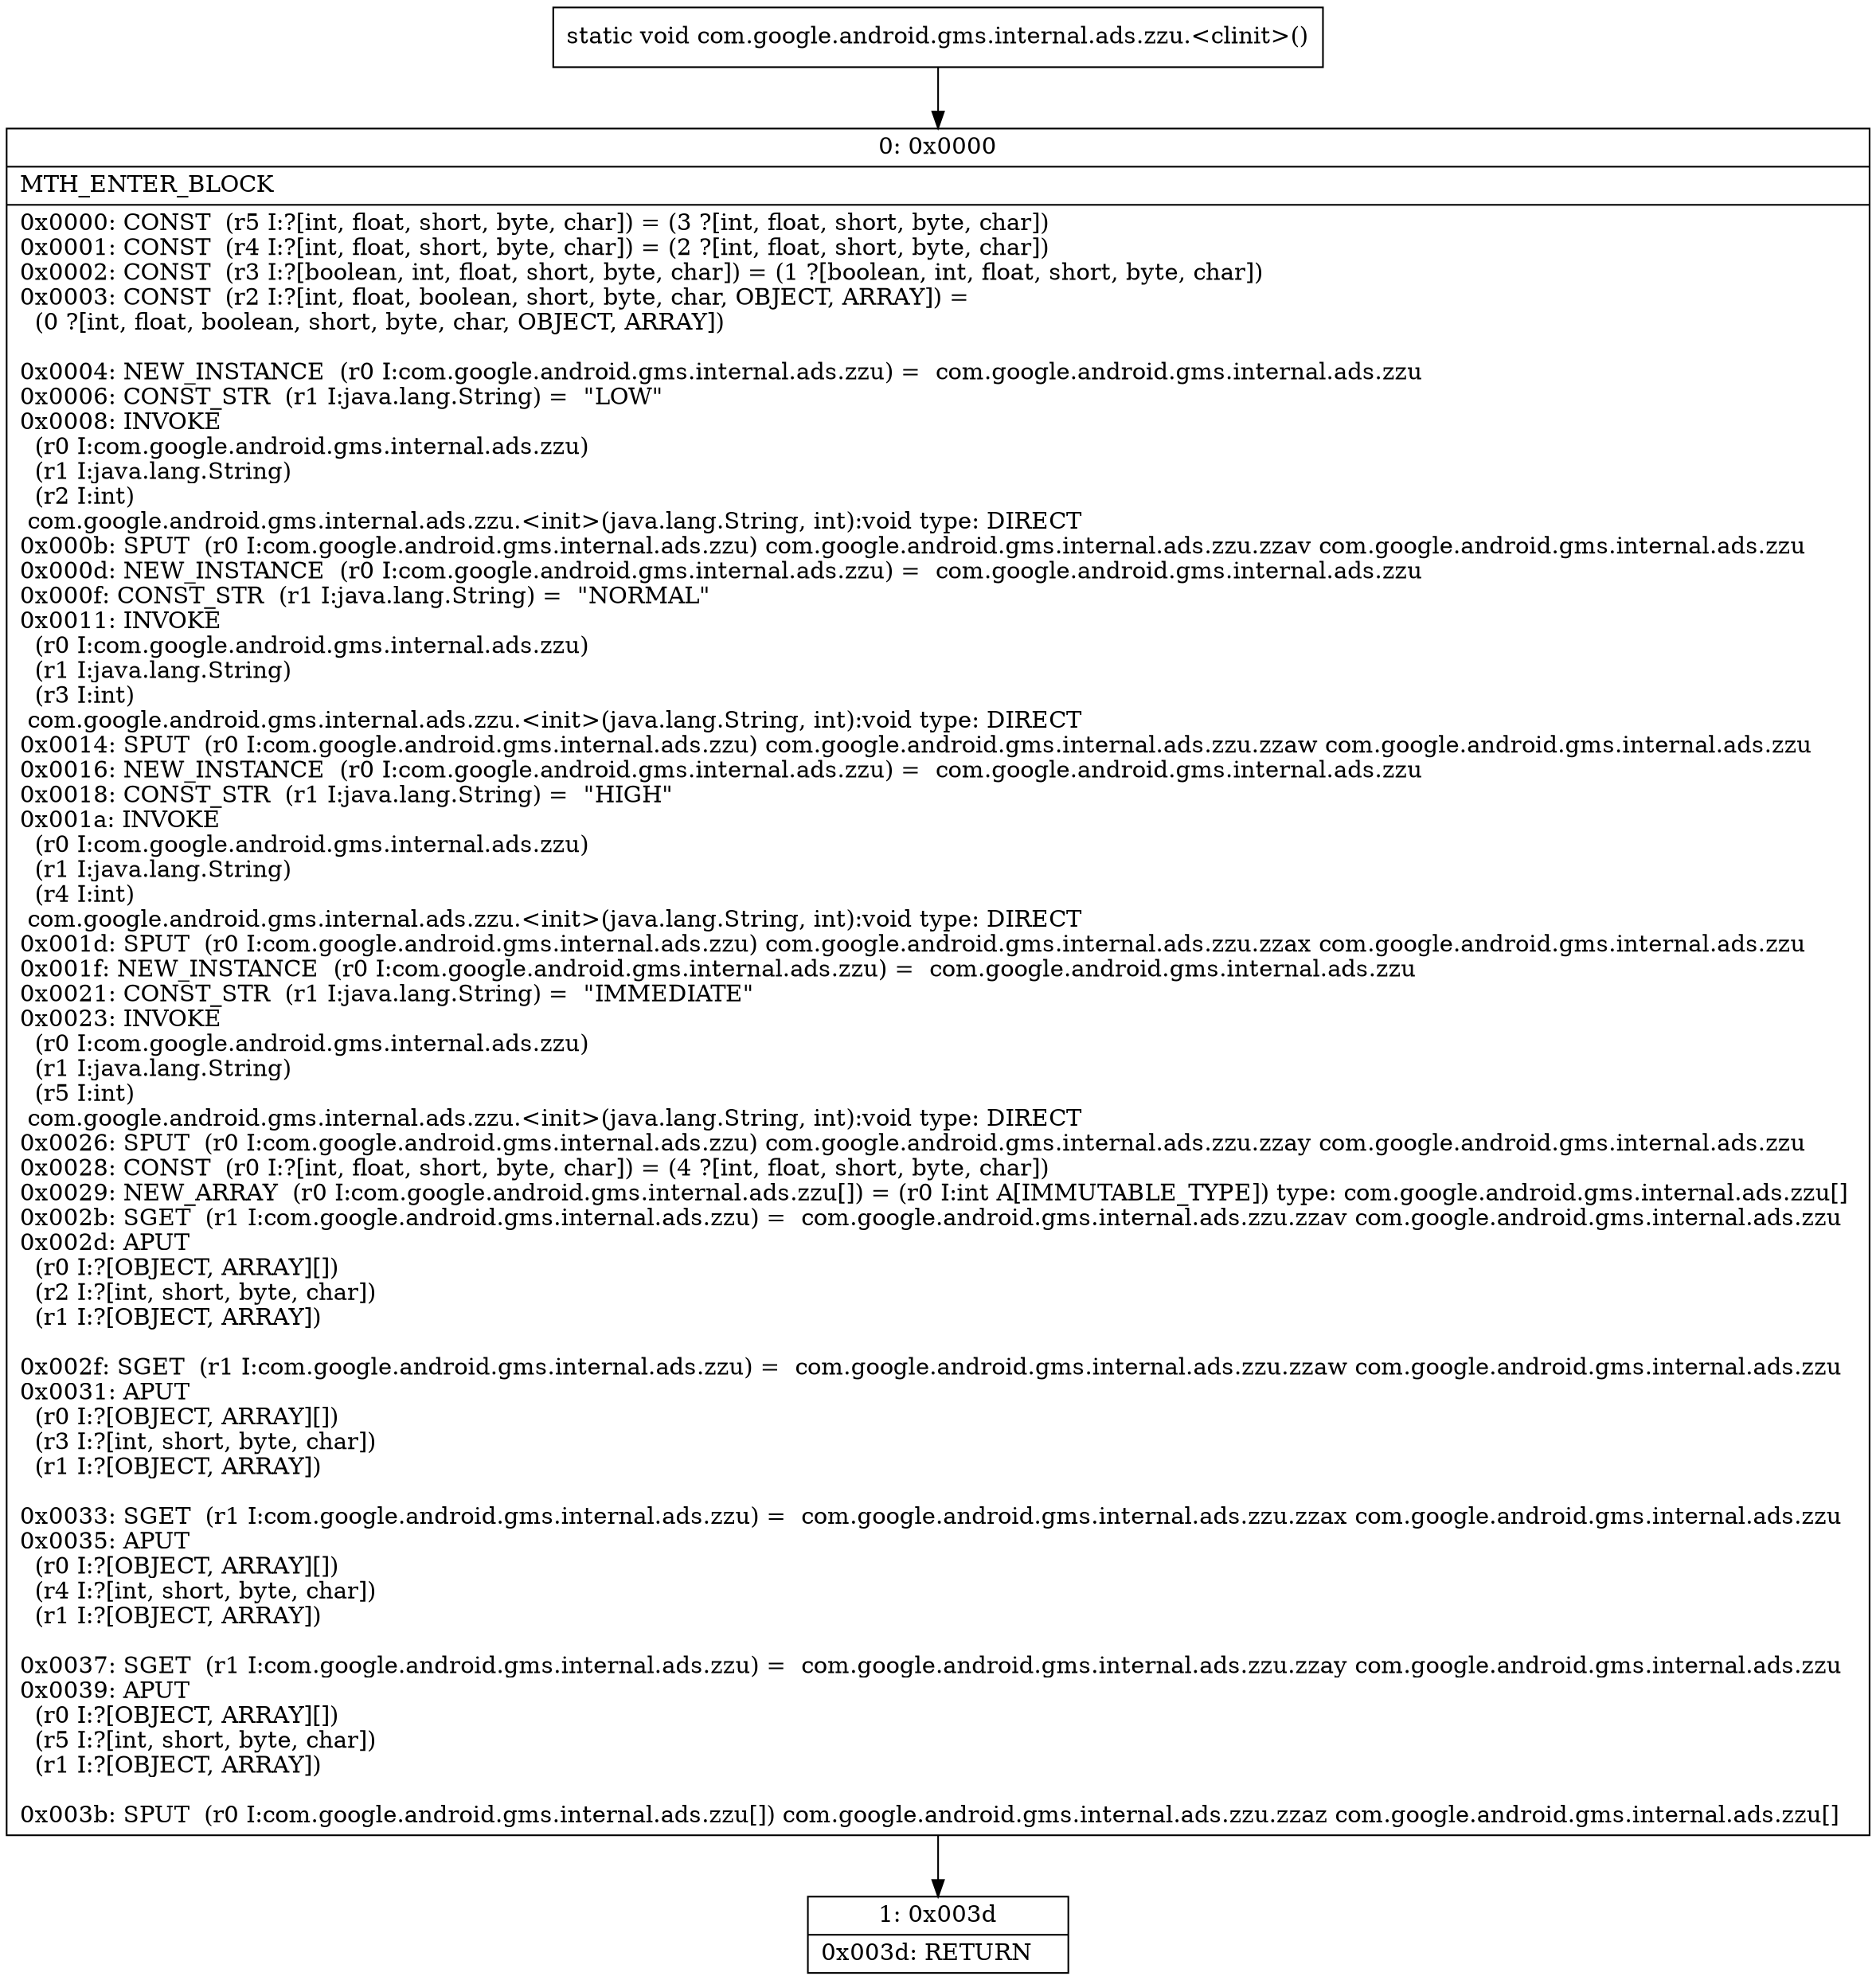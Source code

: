 digraph "CFG forcom.google.android.gms.internal.ads.zzu.\<clinit\>()V" {
Node_0 [shape=record,label="{0\:\ 0x0000|MTH_ENTER_BLOCK\l|0x0000: CONST  (r5 I:?[int, float, short, byte, char]) = (3 ?[int, float, short, byte, char]) \l0x0001: CONST  (r4 I:?[int, float, short, byte, char]) = (2 ?[int, float, short, byte, char]) \l0x0002: CONST  (r3 I:?[boolean, int, float, short, byte, char]) = (1 ?[boolean, int, float, short, byte, char]) \l0x0003: CONST  (r2 I:?[int, float, boolean, short, byte, char, OBJECT, ARRAY]) = \l  (0 ?[int, float, boolean, short, byte, char, OBJECT, ARRAY])\l \l0x0004: NEW_INSTANCE  (r0 I:com.google.android.gms.internal.ads.zzu) =  com.google.android.gms.internal.ads.zzu \l0x0006: CONST_STR  (r1 I:java.lang.String) =  \"LOW\" \l0x0008: INVOKE  \l  (r0 I:com.google.android.gms.internal.ads.zzu)\l  (r1 I:java.lang.String)\l  (r2 I:int)\l com.google.android.gms.internal.ads.zzu.\<init\>(java.lang.String, int):void type: DIRECT \l0x000b: SPUT  (r0 I:com.google.android.gms.internal.ads.zzu) com.google.android.gms.internal.ads.zzu.zzav com.google.android.gms.internal.ads.zzu \l0x000d: NEW_INSTANCE  (r0 I:com.google.android.gms.internal.ads.zzu) =  com.google.android.gms.internal.ads.zzu \l0x000f: CONST_STR  (r1 I:java.lang.String) =  \"NORMAL\" \l0x0011: INVOKE  \l  (r0 I:com.google.android.gms.internal.ads.zzu)\l  (r1 I:java.lang.String)\l  (r3 I:int)\l com.google.android.gms.internal.ads.zzu.\<init\>(java.lang.String, int):void type: DIRECT \l0x0014: SPUT  (r0 I:com.google.android.gms.internal.ads.zzu) com.google.android.gms.internal.ads.zzu.zzaw com.google.android.gms.internal.ads.zzu \l0x0016: NEW_INSTANCE  (r0 I:com.google.android.gms.internal.ads.zzu) =  com.google.android.gms.internal.ads.zzu \l0x0018: CONST_STR  (r1 I:java.lang.String) =  \"HIGH\" \l0x001a: INVOKE  \l  (r0 I:com.google.android.gms.internal.ads.zzu)\l  (r1 I:java.lang.String)\l  (r4 I:int)\l com.google.android.gms.internal.ads.zzu.\<init\>(java.lang.String, int):void type: DIRECT \l0x001d: SPUT  (r0 I:com.google.android.gms.internal.ads.zzu) com.google.android.gms.internal.ads.zzu.zzax com.google.android.gms.internal.ads.zzu \l0x001f: NEW_INSTANCE  (r0 I:com.google.android.gms.internal.ads.zzu) =  com.google.android.gms.internal.ads.zzu \l0x0021: CONST_STR  (r1 I:java.lang.String) =  \"IMMEDIATE\" \l0x0023: INVOKE  \l  (r0 I:com.google.android.gms.internal.ads.zzu)\l  (r1 I:java.lang.String)\l  (r5 I:int)\l com.google.android.gms.internal.ads.zzu.\<init\>(java.lang.String, int):void type: DIRECT \l0x0026: SPUT  (r0 I:com.google.android.gms.internal.ads.zzu) com.google.android.gms.internal.ads.zzu.zzay com.google.android.gms.internal.ads.zzu \l0x0028: CONST  (r0 I:?[int, float, short, byte, char]) = (4 ?[int, float, short, byte, char]) \l0x0029: NEW_ARRAY  (r0 I:com.google.android.gms.internal.ads.zzu[]) = (r0 I:int A[IMMUTABLE_TYPE]) type: com.google.android.gms.internal.ads.zzu[] \l0x002b: SGET  (r1 I:com.google.android.gms.internal.ads.zzu) =  com.google.android.gms.internal.ads.zzu.zzav com.google.android.gms.internal.ads.zzu \l0x002d: APUT  \l  (r0 I:?[OBJECT, ARRAY][])\l  (r2 I:?[int, short, byte, char])\l  (r1 I:?[OBJECT, ARRAY])\l \l0x002f: SGET  (r1 I:com.google.android.gms.internal.ads.zzu) =  com.google.android.gms.internal.ads.zzu.zzaw com.google.android.gms.internal.ads.zzu \l0x0031: APUT  \l  (r0 I:?[OBJECT, ARRAY][])\l  (r3 I:?[int, short, byte, char])\l  (r1 I:?[OBJECT, ARRAY])\l \l0x0033: SGET  (r1 I:com.google.android.gms.internal.ads.zzu) =  com.google.android.gms.internal.ads.zzu.zzax com.google.android.gms.internal.ads.zzu \l0x0035: APUT  \l  (r0 I:?[OBJECT, ARRAY][])\l  (r4 I:?[int, short, byte, char])\l  (r1 I:?[OBJECT, ARRAY])\l \l0x0037: SGET  (r1 I:com.google.android.gms.internal.ads.zzu) =  com.google.android.gms.internal.ads.zzu.zzay com.google.android.gms.internal.ads.zzu \l0x0039: APUT  \l  (r0 I:?[OBJECT, ARRAY][])\l  (r5 I:?[int, short, byte, char])\l  (r1 I:?[OBJECT, ARRAY])\l \l0x003b: SPUT  (r0 I:com.google.android.gms.internal.ads.zzu[]) com.google.android.gms.internal.ads.zzu.zzaz com.google.android.gms.internal.ads.zzu[] \l}"];
Node_1 [shape=record,label="{1\:\ 0x003d|0x003d: RETURN   \l}"];
MethodNode[shape=record,label="{static void com.google.android.gms.internal.ads.zzu.\<clinit\>() }"];
MethodNode -> Node_0;
Node_0 -> Node_1;
}


